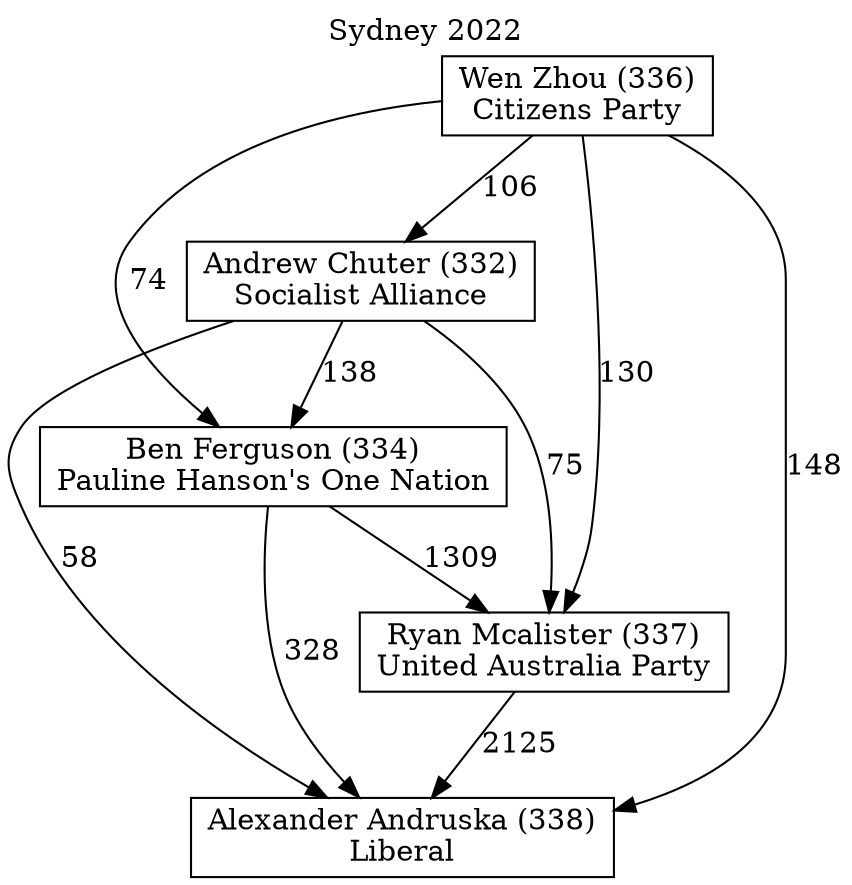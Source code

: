 // House preference flow
digraph "Alexander Andruska (338)_Sydney_2022" {
	graph [label="Sydney 2022" labelloc=t mclimit=2]
	node [shape=box]
	"Alexander Andruska (338)" [label="Alexander Andruska (338)
Liberal"]
	"Ryan Mcalister (337)" [label="Ryan Mcalister (337)
United Australia Party"]
	"Ben Ferguson (334)" [label="Ben Ferguson (334)
Pauline Hanson's One Nation"]
	"Andrew Chuter (332)" [label="Andrew Chuter (332)
Socialist Alliance"]
	"Wen Zhou (336)" [label="Wen Zhou (336)
Citizens Party"]
	"Ryan Mcalister (337)" -> "Alexander Andruska (338)" [label=2125]
	"Ben Ferguson (334)" -> "Ryan Mcalister (337)" [label=1309]
	"Andrew Chuter (332)" -> "Ben Ferguson (334)" [label=138]
	"Wen Zhou (336)" -> "Andrew Chuter (332)" [label=106]
	"Ben Ferguson (334)" -> "Alexander Andruska (338)" [label=328]
	"Andrew Chuter (332)" -> "Alexander Andruska (338)" [label=58]
	"Wen Zhou (336)" -> "Alexander Andruska (338)" [label=148]
	"Wen Zhou (336)" -> "Ben Ferguson (334)" [label=74]
	"Andrew Chuter (332)" -> "Ryan Mcalister (337)" [label=75]
	"Wen Zhou (336)" -> "Ryan Mcalister (337)" [label=130]
}
